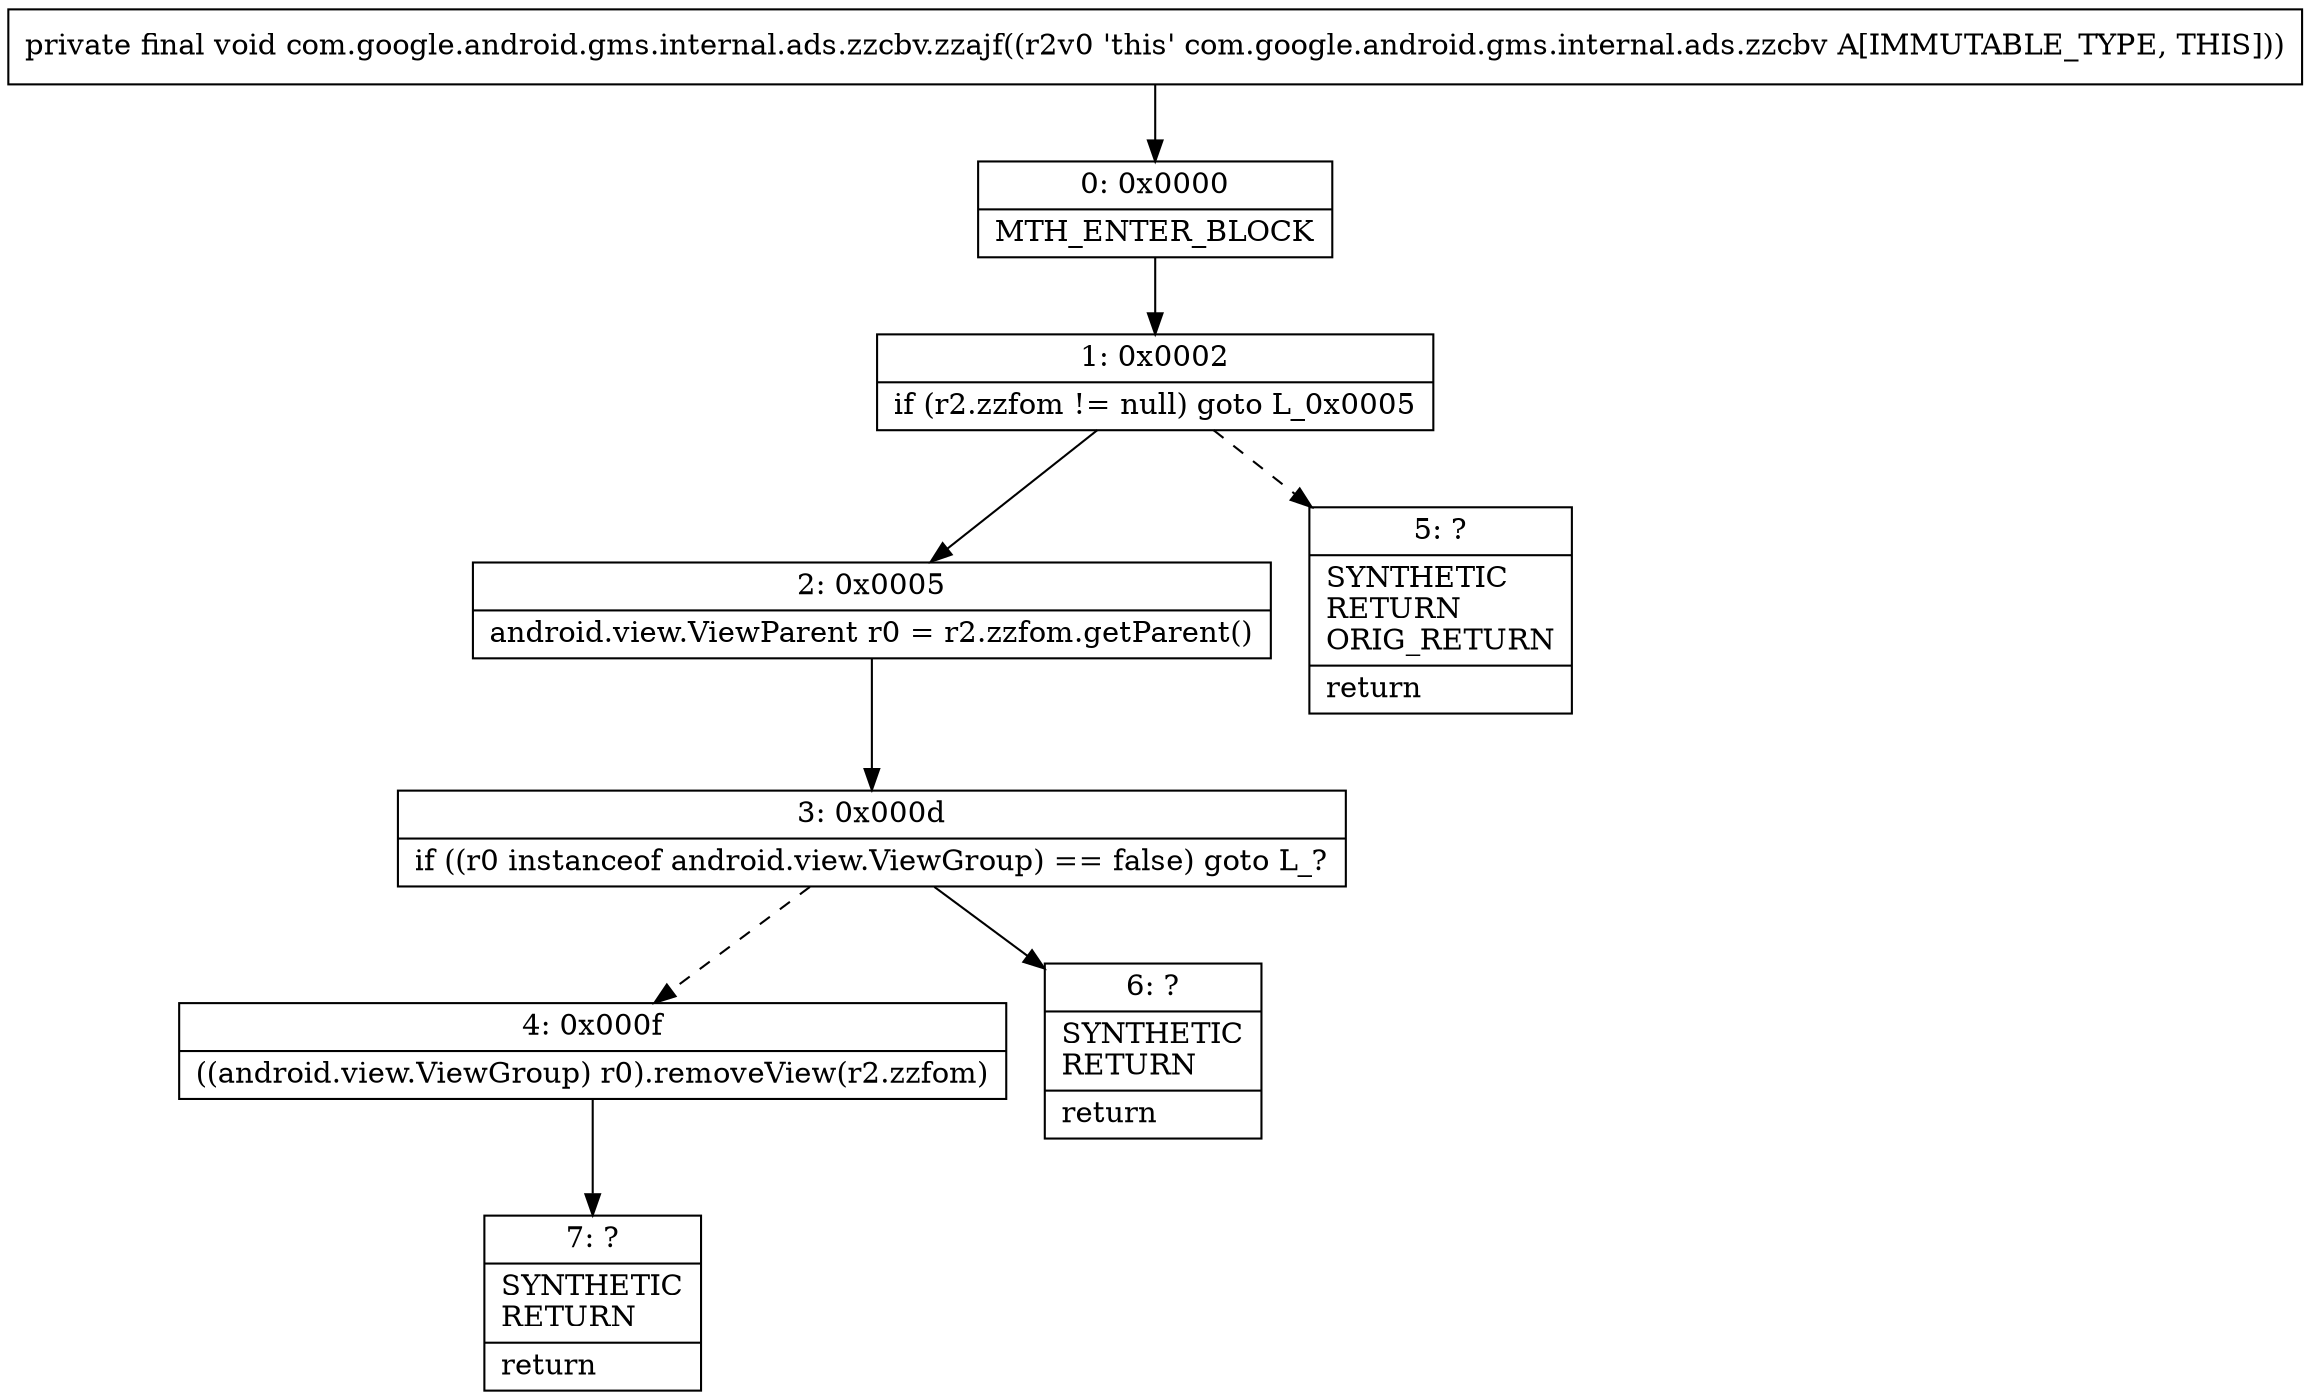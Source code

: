 digraph "CFG forcom.google.android.gms.internal.ads.zzcbv.zzajf()V" {
Node_0 [shape=record,label="{0\:\ 0x0000|MTH_ENTER_BLOCK\l}"];
Node_1 [shape=record,label="{1\:\ 0x0002|if (r2.zzfom != null) goto L_0x0005\l}"];
Node_2 [shape=record,label="{2\:\ 0x0005|android.view.ViewParent r0 = r2.zzfom.getParent()\l}"];
Node_3 [shape=record,label="{3\:\ 0x000d|if ((r0 instanceof android.view.ViewGroup) == false) goto L_?\l}"];
Node_4 [shape=record,label="{4\:\ 0x000f|((android.view.ViewGroup) r0).removeView(r2.zzfom)\l}"];
Node_5 [shape=record,label="{5\:\ ?|SYNTHETIC\lRETURN\lORIG_RETURN\l|return\l}"];
Node_6 [shape=record,label="{6\:\ ?|SYNTHETIC\lRETURN\l|return\l}"];
Node_7 [shape=record,label="{7\:\ ?|SYNTHETIC\lRETURN\l|return\l}"];
MethodNode[shape=record,label="{private final void com.google.android.gms.internal.ads.zzcbv.zzajf((r2v0 'this' com.google.android.gms.internal.ads.zzcbv A[IMMUTABLE_TYPE, THIS])) }"];
MethodNode -> Node_0;
Node_0 -> Node_1;
Node_1 -> Node_2;
Node_1 -> Node_5[style=dashed];
Node_2 -> Node_3;
Node_3 -> Node_4[style=dashed];
Node_3 -> Node_6;
Node_4 -> Node_7;
}


